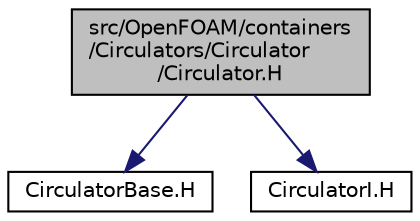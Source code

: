 digraph "src/OpenFOAM/containers/Circulators/Circulator/Circulator.H"
{
  bgcolor="transparent";
  edge [fontname="Helvetica",fontsize="10",labelfontname="Helvetica",labelfontsize="10"];
  node [fontname="Helvetica",fontsize="10",shape=record];
  Node1 [label="src/OpenFOAM/containers\l/Circulators/Circulator\l/Circulator.H",height=0.2,width=0.4,color="black", fillcolor="grey75", style="filled", fontcolor="black"];
  Node1 -> Node2 [color="midnightblue",fontsize="10",style="solid",fontname="Helvetica"];
  Node2 [label="CirculatorBase.H",height=0.2,width=0.4,color="black",URL="$a07734.html"];
  Node1 -> Node3 [color="midnightblue",fontsize="10",style="solid",fontname="Helvetica"];
  Node3 [label="CirculatorI.H",height=0.2,width=0.4,color="black",URL="$a07733.html"];
}
